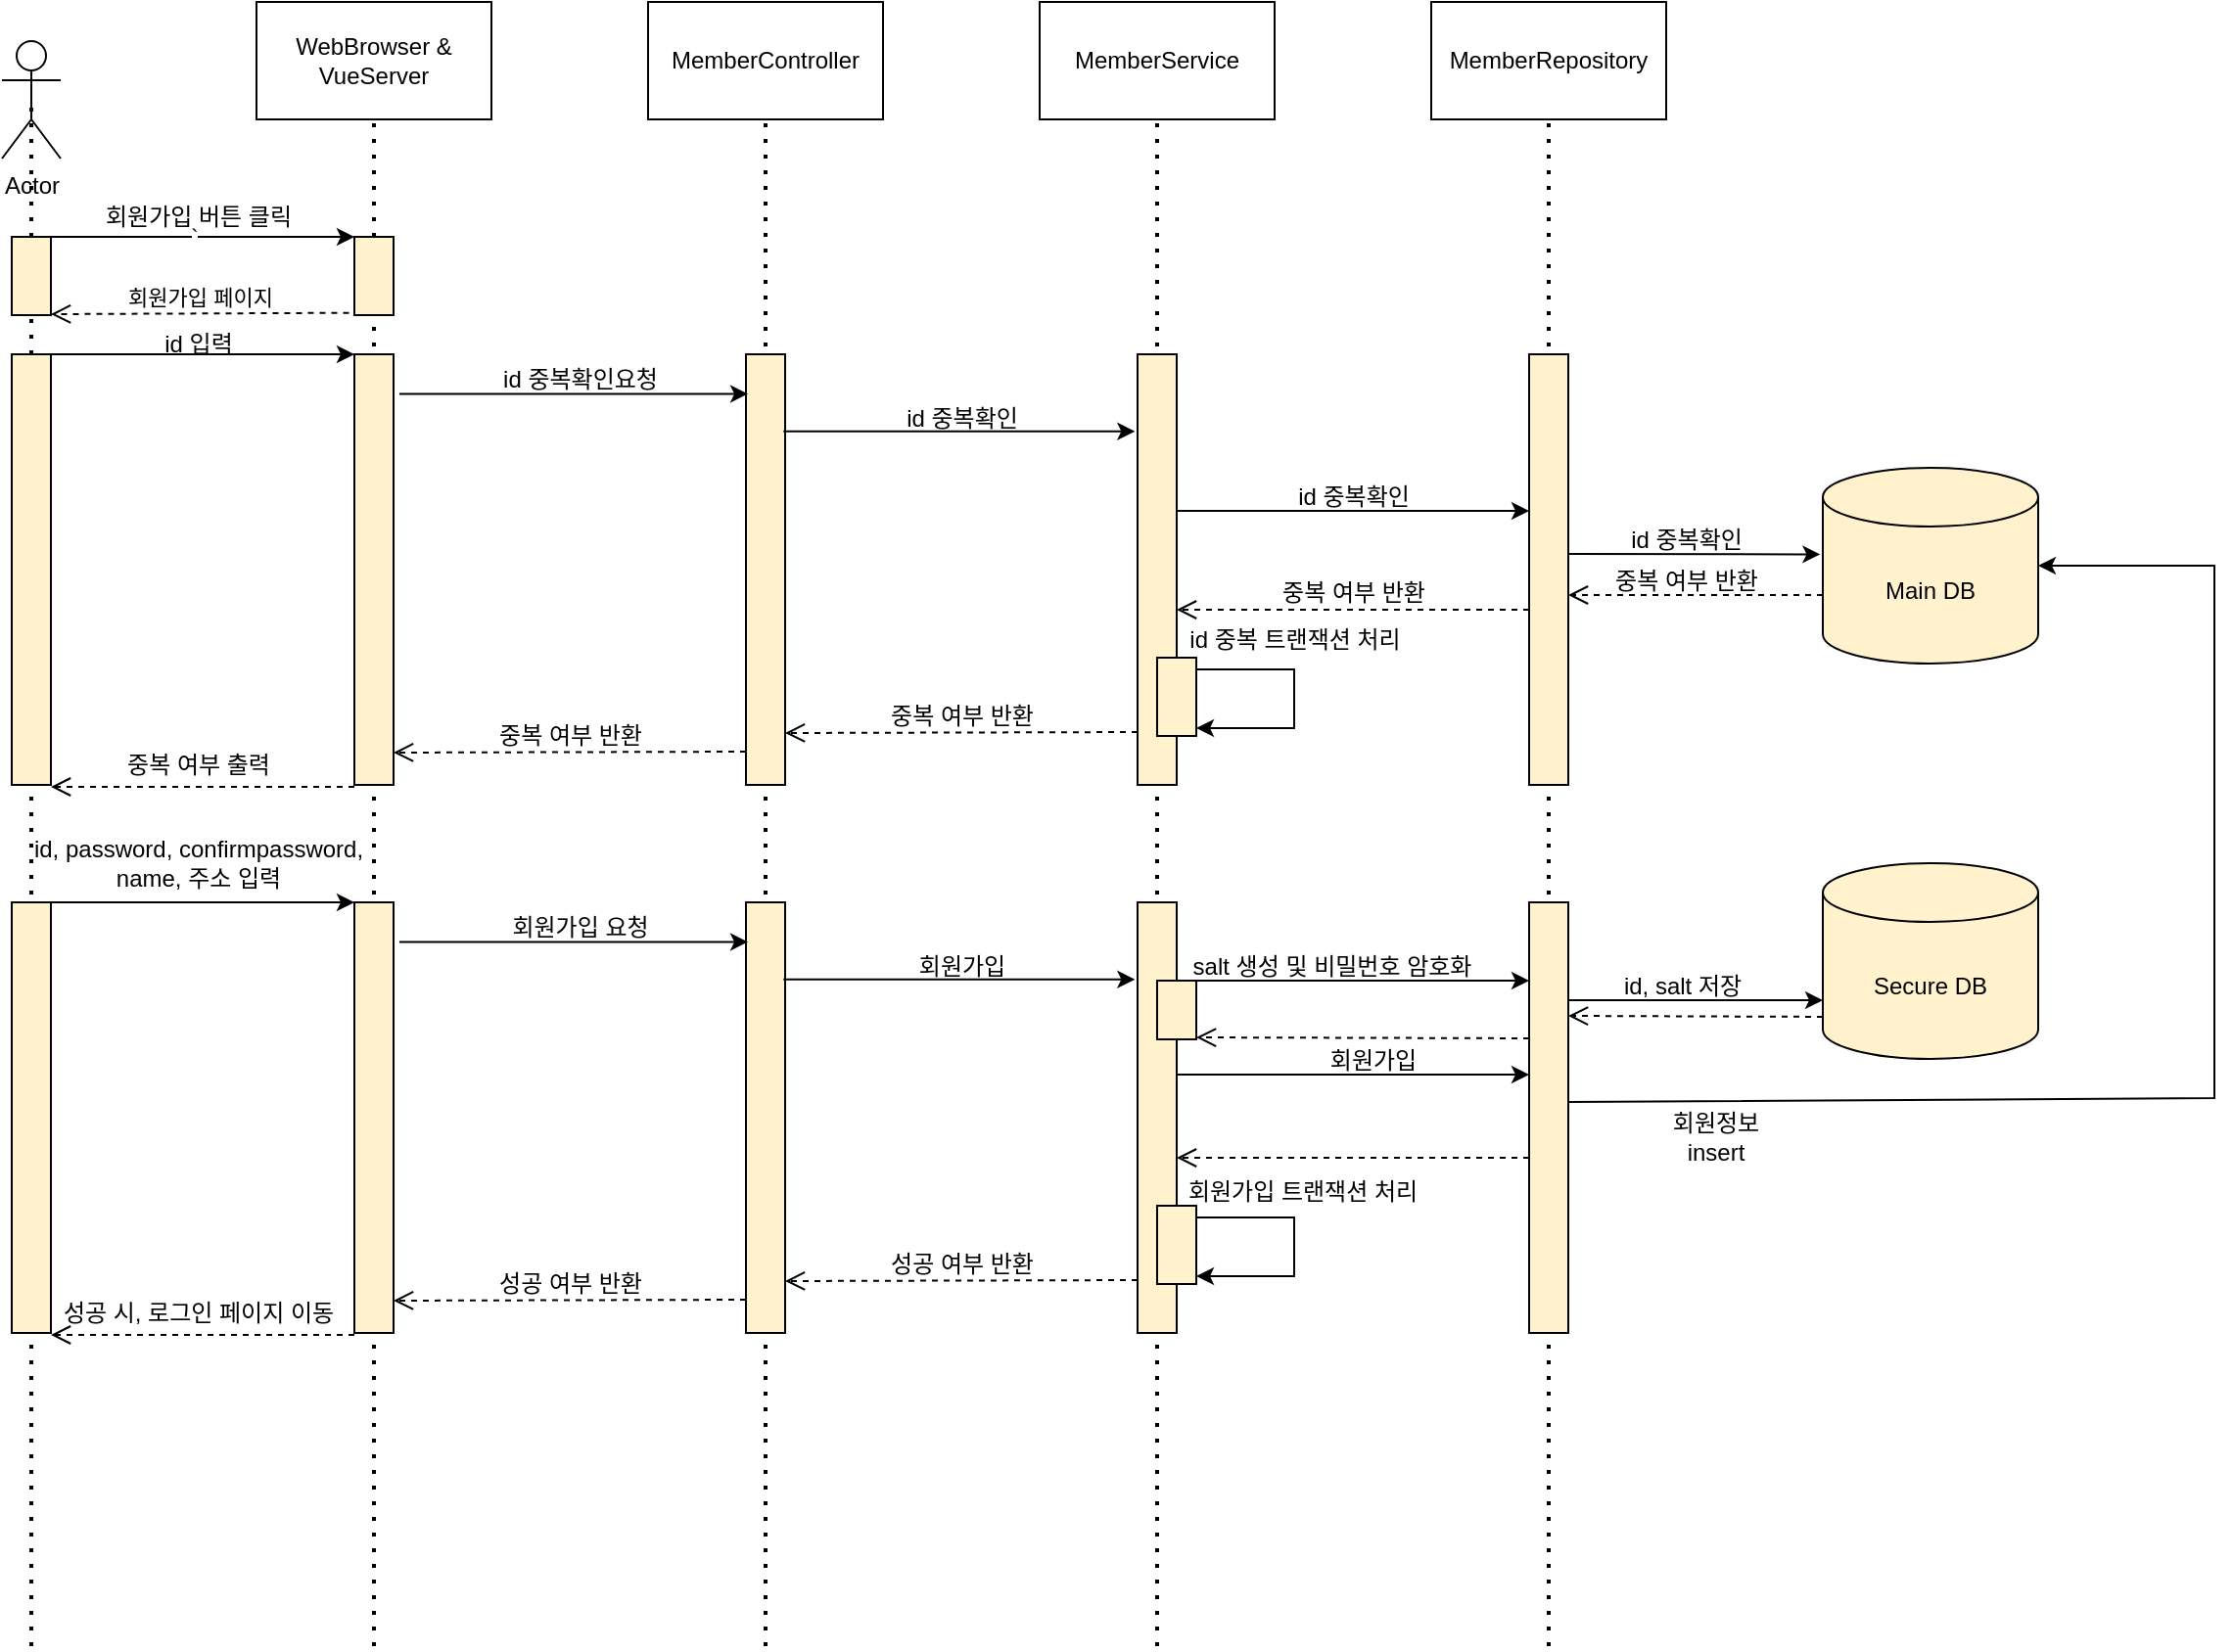 <mxfile version="21.3.2" type="device">
  <diagram name="Page-1" id="2YBvvXClWsGukQMizWep">
    <mxGraphModel dx="1371" dy="1209" grid="1" gridSize="10" guides="1" tooltips="1" connect="1" arrows="1" fold="1" page="1" pageScale="1" pageWidth="850" pageHeight="1100" math="0" shadow="0">
      <root>
        <mxCell id="0" />
        <mxCell id="1" parent="0" />
        <mxCell id="L52m96enX81RPmkyRl3H-1" value="Actor" style="shape=umlActor;verticalLabelPosition=bottom;verticalAlign=top;html=1;outlineConnect=0;" parent="1" vertex="1">
          <mxGeometry x="30" y="60" width="30" height="60" as="geometry" />
        </mxCell>
        <mxCell id="4HUcwExj78zZGMUGEO0a-5" value="" style="endArrow=none;dashed=1;html=1;dashPattern=1 3;strokeWidth=2;rounded=0;entryX=0.5;entryY=0.5;entryDx=0;entryDy=0;entryPerimeter=0;" edge="1" parent="1" source="4HUcwExj78zZGMUGEO0a-9" target="L52m96enX81RPmkyRl3H-1">
          <mxGeometry width="50" height="50" relative="1" as="geometry">
            <mxPoint x="45" y="720" as="sourcePoint" />
            <mxPoint x="480" y="380" as="targetPoint" />
          </mxGeometry>
        </mxCell>
        <mxCell id="4HUcwExj78zZGMUGEO0a-6" value="WebBrowser &amp;amp;&lt;br&gt;VueServer" style="rounded=0;whiteSpace=wrap;html=1;" vertex="1" parent="1">
          <mxGeometry x="160" y="40" width="120" height="60" as="geometry" />
        </mxCell>
        <mxCell id="4HUcwExj78zZGMUGEO0a-7" value="" style="endArrow=none;dashed=1;html=1;dashPattern=1 3;strokeWidth=2;rounded=0;entryX=0.5;entryY=1;entryDx=0;entryDy=0;" edge="1" parent="1" target="4HUcwExj78zZGMUGEO0a-6">
          <mxGeometry width="50" height="50" relative="1" as="geometry">
            <mxPoint x="220" y="880" as="sourcePoint" />
            <mxPoint x="55" y="100" as="targetPoint" />
          </mxGeometry>
        </mxCell>
        <mxCell id="4HUcwExj78zZGMUGEO0a-8" value="" style="rounded=0;whiteSpace=wrap;html=1;fillColor=#FFF2CC;" vertex="1" parent="1">
          <mxGeometry x="210" y="160" width="20" height="40" as="geometry" />
        </mxCell>
        <mxCell id="4HUcwExj78zZGMUGEO0a-10" value="" style="endArrow=none;dashed=1;html=1;dashPattern=1 3;strokeWidth=2;rounded=0;entryX=0.5;entryY=0.5;entryDx=0;entryDy=0;entryPerimeter=0;" edge="1" parent="1" source="4HUcwExj78zZGMUGEO0a-32" target="4HUcwExj78zZGMUGEO0a-9">
          <mxGeometry width="50" height="50" relative="1" as="geometry">
            <mxPoint x="45" y="720" as="sourcePoint" />
            <mxPoint x="45" y="90" as="targetPoint" />
          </mxGeometry>
        </mxCell>
        <mxCell id="4HUcwExj78zZGMUGEO0a-9" value="" style="rounded=0;whiteSpace=wrap;html=1;fillColor=#FFF2CC;" vertex="1" parent="1">
          <mxGeometry x="35" y="160" width="20" height="40" as="geometry" />
        </mxCell>
        <mxCell id="4HUcwExj78zZGMUGEO0a-11" value="MemberController" style="rounded=0;whiteSpace=wrap;html=1;" vertex="1" parent="1">
          <mxGeometry x="360" y="40" width="120" height="60" as="geometry" />
        </mxCell>
        <mxCell id="4HUcwExj78zZGMUGEO0a-12" value="" style="endArrow=none;dashed=1;html=1;dashPattern=1 3;strokeWidth=2;rounded=0;entryX=0.5;entryY=1;entryDx=0;entryDy=0;" edge="1" parent="1" target="4HUcwExj78zZGMUGEO0a-11">
          <mxGeometry width="50" height="50" relative="1" as="geometry">
            <mxPoint x="420" y="880" as="sourcePoint" />
            <mxPoint x="255" y="100" as="targetPoint" />
          </mxGeometry>
        </mxCell>
        <mxCell id="4HUcwExj78zZGMUGEO0a-13" value="" style="rounded=0;whiteSpace=wrap;html=1;fillColor=#FFF2CC;" vertex="1" parent="1">
          <mxGeometry x="410" y="220" width="20" height="220" as="geometry" />
        </mxCell>
        <mxCell id="4HUcwExj78zZGMUGEO0a-14" value="MemberService" style="rounded=0;whiteSpace=wrap;html=1;" vertex="1" parent="1">
          <mxGeometry x="560" y="40" width="120" height="60" as="geometry" />
        </mxCell>
        <mxCell id="4HUcwExj78zZGMUGEO0a-15" value="" style="endArrow=none;dashed=1;html=1;dashPattern=1 3;strokeWidth=2;rounded=0;entryX=0.5;entryY=1;entryDx=0;entryDy=0;" edge="1" parent="1" target="4HUcwExj78zZGMUGEO0a-14">
          <mxGeometry width="50" height="50" relative="1" as="geometry">
            <mxPoint x="620" y="880" as="sourcePoint" />
            <mxPoint x="455" y="100" as="targetPoint" />
          </mxGeometry>
        </mxCell>
        <mxCell id="4HUcwExj78zZGMUGEO0a-16" value="" style="rounded=0;whiteSpace=wrap;html=1;fillColor=#FFF2CC;" vertex="1" parent="1">
          <mxGeometry x="610" y="220" width="20" height="220" as="geometry" />
        </mxCell>
        <mxCell id="4HUcwExj78zZGMUGEO0a-17" value="MemberRepository" style="rounded=0;whiteSpace=wrap;html=1;" vertex="1" parent="1">
          <mxGeometry x="760" y="40" width="120" height="60" as="geometry" />
        </mxCell>
        <mxCell id="4HUcwExj78zZGMUGEO0a-18" value="" style="endArrow=none;dashed=1;html=1;dashPattern=1 3;strokeWidth=2;rounded=0;entryX=0.5;entryY=1;entryDx=0;entryDy=0;" edge="1" parent="1" target="4HUcwExj78zZGMUGEO0a-17">
          <mxGeometry width="50" height="50" relative="1" as="geometry">
            <mxPoint x="820" y="880" as="sourcePoint" />
            <mxPoint x="655" y="100" as="targetPoint" />
          </mxGeometry>
        </mxCell>
        <mxCell id="4HUcwExj78zZGMUGEO0a-19" value="" style="rounded=0;whiteSpace=wrap;html=1;fillColor=#FFF2CC;" vertex="1" parent="1">
          <mxGeometry x="810" y="220" width="20" height="220" as="geometry" />
        </mxCell>
        <mxCell id="4HUcwExj78zZGMUGEO0a-20" value="Main DB" style="shape=cylinder3;whiteSpace=wrap;html=1;boundedLbl=1;backgroundOutline=1;size=15;fillColor=#FFF2CC;" vertex="1" parent="1">
          <mxGeometry x="960" y="278" width="110" height="100" as="geometry" />
        </mxCell>
        <mxCell id="4HUcwExj78zZGMUGEO0a-22" value="`" style="edgeStyle=none;orthogonalLoop=1;jettySize=auto;html=1;rounded=0;entryX=0;entryY=0;entryDx=0;entryDy=0;exitX=0.5;exitY=0;exitDx=0;exitDy=0;" edge="1" parent="1" source="4HUcwExj78zZGMUGEO0a-9" target="4HUcwExj78zZGMUGEO0a-8">
          <mxGeometry width="100" relative="1" as="geometry">
            <mxPoint x="30" y="180" as="sourcePoint" />
            <mxPoint x="130" y="180" as="targetPoint" />
            <Array as="points" />
          </mxGeometry>
        </mxCell>
        <mxCell id="4HUcwExj78zZGMUGEO0a-23" value="회원가입 버튼 클릭" style="text;html=1;align=center;verticalAlign=middle;resizable=0;points=[];autosize=1;strokeColor=none;fillColor=none;" vertex="1" parent="1">
          <mxGeometry x="65" y="135" width="130" height="30" as="geometry" />
        </mxCell>
        <mxCell id="4HUcwExj78zZGMUGEO0a-24" value="회원가입 페이지" style="html=1;verticalAlign=bottom;endArrow=open;dashed=1;endSize=8;edgeStyle=elbowEdgeStyle;elbow=vertical;curved=0;rounded=0;exitX=-0.138;exitY=0.971;exitDx=0;exitDy=0;exitPerimeter=0;entryX=1;entryY=1;entryDx=0;entryDy=0;" edge="1" parent="1" source="4HUcwExj78zZGMUGEO0a-8" target="4HUcwExj78zZGMUGEO0a-9">
          <mxGeometry relative="1" as="geometry">
            <mxPoint x="340" y="310" as="sourcePoint" />
            <mxPoint x="54" y="190" as="targetPoint" />
          </mxGeometry>
        </mxCell>
        <mxCell id="4HUcwExj78zZGMUGEO0a-25" value="" style="endArrow=classic;html=1;rounded=0;exitX=1;exitY=0;exitDx=0;exitDy=0;entryX=0;entryY=0;entryDx=0;entryDy=0;" edge="1" parent="1" source="4HUcwExj78zZGMUGEO0a-32" target="4HUcwExj78zZGMUGEO0a-34">
          <mxGeometry width="50" height="50" relative="1" as="geometry">
            <mxPoint x="210" y="280" as="sourcePoint" />
            <mxPoint x="207" y="240" as="targetPoint" />
          </mxGeometry>
        </mxCell>
        <mxCell id="4HUcwExj78zZGMUGEO0a-26" value="id 입력" style="text;html=1;align=center;verticalAlign=middle;resizable=0;points=[];autosize=1;strokeColor=none;fillColor=none;" vertex="1" parent="1">
          <mxGeometry x="100" y="200" width="60" height="30" as="geometry" />
        </mxCell>
        <mxCell id="4HUcwExj78zZGMUGEO0a-27" value="" style="endArrow=classic;html=1;rounded=0;entryX=0.052;entryY=0.092;entryDx=0;entryDy=0;entryPerimeter=0;exitX=1.148;exitY=0.092;exitDx=0;exitDy=0;exitPerimeter=0;" edge="1" parent="1" source="4HUcwExj78zZGMUGEO0a-34" target="4HUcwExj78zZGMUGEO0a-13">
          <mxGeometry width="50" height="50" relative="1" as="geometry">
            <mxPoint x="230" y="255" as="sourcePoint" />
            <mxPoint x="410" y="246" as="targetPoint" />
          </mxGeometry>
        </mxCell>
        <mxCell id="4HUcwExj78zZGMUGEO0a-28" value="id 중복확인요청" style="text;html=1;align=center;verticalAlign=middle;resizable=0;points=[];autosize=1;strokeColor=none;fillColor=none;" vertex="1" parent="1">
          <mxGeometry x="270" y="218" width="110" height="30" as="geometry" />
        </mxCell>
        <mxCell id="4HUcwExj78zZGMUGEO0a-29" value="" style="endArrow=classic;html=1;rounded=0;exitX=0.957;exitY=0.179;exitDx=0;exitDy=0;exitPerimeter=0;entryX=-0.067;entryY=0.179;entryDx=0;entryDy=0;entryPerimeter=0;" edge="1" parent="1" source="4HUcwExj78zZGMUGEO0a-13" target="4HUcwExj78zZGMUGEO0a-16">
          <mxGeometry width="50" height="50" relative="1" as="geometry">
            <mxPoint x="240" y="265" as="sourcePoint" />
            <mxPoint x="610" y="274" as="targetPoint" />
          </mxGeometry>
        </mxCell>
        <mxCell id="4HUcwExj78zZGMUGEO0a-30" value="id 중복확인" style="text;html=1;align=center;verticalAlign=middle;resizable=0;points=[];autosize=1;strokeColor=none;fillColor=none;" vertex="1" parent="1">
          <mxGeometry x="480" y="238" width="80" height="30" as="geometry" />
        </mxCell>
        <mxCell id="4HUcwExj78zZGMUGEO0a-33" value="" style="endArrow=none;dashed=1;html=1;dashPattern=1 3;strokeWidth=2;rounded=0;entryX=0.5;entryY=0.5;entryDx=0;entryDy=0;entryPerimeter=0;" edge="1" parent="1" target="4HUcwExj78zZGMUGEO0a-32">
          <mxGeometry width="50" height="50" relative="1" as="geometry">
            <mxPoint x="45" y="880" as="sourcePoint" />
            <mxPoint x="45" y="180" as="targetPoint" />
          </mxGeometry>
        </mxCell>
        <mxCell id="4HUcwExj78zZGMUGEO0a-32" value="" style="rounded=0;whiteSpace=wrap;html=1;fillColor=#FFF2CC;" vertex="1" parent="1">
          <mxGeometry x="35" y="220" width="20" height="220" as="geometry" />
        </mxCell>
        <mxCell id="4HUcwExj78zZGMUGEO0a-34" value="" style="rounded=0;whiteSpace=wrap;html=1;fillColor=#FFF2CC;" vertex="1" parent="1">
          <mxGeometry x="210" y="220" width="20" height="220" as="geometry" />
        </mxCell>
        <mxCell id="4HUcwExj78zZGMUGEO0a-36" value="" style="endArrow=classic;html=1;rounded=0;" edge="1" parent="1">
          <mxGeometry width="50" height="50" relative="1" as="geometry">
            <mxPoint x="640" y="381" as="sourcePoint" />
            <mxPoint x="640" y="411" as="targetPoint" />
            <Array as="points">
              <mxPoint x="690" y="381" />
              <mxPoint x="690" y="411" />
            </Array>
          </mxGeometry>
        </mxCell>
        <mxCell id="4HUcwExj78zZGMUGEO0a-37" value="id 중복 트랜잭션 처리" style="text;html=1;align=center;verticalAlign=middle;resizable=0;points=[];autosize=1;strokeColor=none;fillColor=none;" vertex="1" parent="1">
          <mxGeometry x="620" y="351" width="140" height="30" as="geometry" />
        </mxCell>
        <mxCell id="4HUcwExj78zZGMUGEO0a-39" value="" style="endArrow=classic;html=1;rounded=0;exitX=0.957;exitY=0.179;exitDx=0;exitDy=0;exitPerimeter=0;entryX=-0.067;entryY=0.179;entryDx=0;entryDy=0;entryPerimeter=0;" edge="1" parent="1">
          <mxGeometry width="50" height="50" relative="1" as="geometry">
            <mxPoint x="630" y="300" as="sourcePoint" />
            <mxPoint x="810" y="300" as="targetPoint" />
          </mxGeometry>
        </mxCell>
        <mxCell id="4HUcwExj78zZGMUGEO0a-41" value="id 중복확인" style="text;html=1;align=center;verticalAlign=middle;resizable=0;points=[];autosize=1;strokeColor=none;fillColor=none;" vertex="1" parent="1">
          <mxGeometry x="680" y="278" width="80" height="30" as="geometry" />
        </mxCell>
        <mxCell id="4HUcwExj78zZGMUGEO0a-42" value="" style="endArrow=classic;html=1;rounded=0;exitX=0.957;exitY=0.179;exitDx=0;exitDy=0;exitPerimeter=0;entryX=-0.012;entryY=0.442;entryDx=0;entryDy=0;entryPerimeter=0;" edge="1" parent="1" target="4HUcwExj78zZGMUGEO0a-20">
          <mxGeometry width="50" height="50" relative="1" as="geometry">
            <mxPoint x="830" y="322" as="sourcePoint" />
            <mxPoint x="1010" y="322" as="targetPoint" />
          </mxGeometry>
        </mxCell>
        <mxCell id="4HUcwExj78zZGMUGEO0a-43" value="id 중복확인" style="text;html=1;align=center;verticalAlign=middle;resizable=0;points=[];autosize=1;strokeColor=none;fillColor=none;" vertex="1" parent="1">
          <mxGeometry x="850" y="300" width="80" height="30" as="geometry" />
        </mxCell>
        <mxCell id="4HUcwExj78zZGMUGEO0a-44" value="" style="html=1;verticalAlign=bottom;endArrow=open;dashed=1;endSize=8;edgeStyle=elbowEdgeStyle;elbow=vertical;curved=0;rounded=0;entryX=1;entryY=1;entryDx=0;entryDy=0;" edge="1" parent="1">
          <mxGeometry relative="1" as="geometry">
            <mxPoint x="960" y="343" as="sourcePoint" />
            <mxPoint x="830" y="343" as="targetPoint" />
          </mxGeometry>
        </mxCell>
        <mxCell id="4HUcwExj78zZGMUGEO0a-45" value="중복 여부 반환" style="text;html=1;align=center;verticalAlign=middle;resizable=0;points=[];autosize=1;strokeColor=none;fillColor=none;" vertex="1" parent="1">
          <mxGeometry x="840" y="321" width="100" height="30" as="geometry" />
        </mxCell>
        <mxCell id="4HUcwExj78zZGMUGEO0a-47" value="" style="html=1;verticalAlign=bottom;endArrow=open;dashed=1;endSize=8;edgeStyle=elbowEdgeStyle;elbow=vertical;curved=0;rounded=0;entryX=1;entryY=1;entryDx=0;entryDy=0;" edge="1" parent="1" source="4HUcwExj78zZGMUGEO0a-19">
          <mxGeometry relative="1" as="geometry">
            <mxPoint x="760" y="350.52" as="sourcePoint" />
            <mxPoint x="630" y="350.52" as="targetPoint" />
          </mxGeometry>
        </mxCell>
        <mxCell id="4HUcwExj78zZGMUGEO0a-48" value="중복 여부 반환" style="text;html=1;align=center;verticalAlign=middle;resizable=0;points=[];autosize=1;strokeColor=none;fillColor=none;" vertex="1" parent="1">
          <mxGeometry x="670" y="327" width="100" height="30" as="geometry" />
        </mxCell>
        <mxCell id="4HUcwExj78zZGMUGEO0a-49" value="" style="html=1;verticalAlign=bottom;endArrow=open;dashed=1;endSize=8;edgeStyle=elbowEdgeStyle;elbow=vertical;curved=0;rounded=0;entryX=1;entryY=1;entryDx=0;entryDy=0;" edge="1" parent="1">
          <mxGeometry relative="1" as="geometry">
            <mxPoint x="610" y="413" as="sourcePoint" />
            <mxPoint x="430" y="413.52" as="targetPoint" />
          </mxGeometry>
        </mxCell>
        <mxCell id="4HUcwExj78zZGMUGEO0a-50" value="중복 여부 반환" style="text;html=1;align=center;verticalAlign=middle;resizable=0;points=[];autosize=1;strokeColor=none;fillColor=none;" vertex="1" parent="1">
          <mxGeometry x="470" y="390" width="100" height="30" as="geometry" />
        </mxCell>
        <mxCell id="4HUcwExj78zZGMUGEO0a-51" value="" style="html=1;verticalAlign=bottom;endArrow=open;dashed=1;endSize=8;edgeStyle=elbowEdgeStyle;elbow=vertical;curved=0;rounded=0;entryX=1;entryY=1;entryDx=0;entryDy=0;" edge="1" parent="1">
          <mxGeometry relative="1" as="geometry">
            <mxPoint x="410" y="423" as="sourcePoint" />
            <mxPoint x="230" y="423.52" as="targetPoint" />
          </mxGeometry>
        </mxCell>
        <mxCell id="4HUcwExj78zZGMUGEO0a-52" value="중복 여부 반환" style="text;html=1;align=center;verticalAlign=middle;resizable=0;points=[];autosize=1;strokeColor=none;fillColor=none;" vertex="1" parent="1">
          <mxGeometry x="270" y="400" width="100" height="30" as="geometry" />
        </mxCell>
        <mxCell id="4HUcwExj78zZGMUGEO0a-53" value="" style="html=1;verticalAlign=bottom;endArrow=open;dashed=1;endSize=8;edgeStyle=elbowEdgeStyle;elbow=vertical;curved=0;rounded=0;entryX=1;entryY=1;entryDx=0;entryDy=0;" edge="1" parent="1">
          <mxGeometry relative="1" as="geometry">
            <mxPoint x="210" y="441" as="sourcePoint" />
            <mxPoint x="55" y="440.52" as="targetPoint" />
          </mxGeometry>
        </mxCell>
        <mxCell id="4HUcwExj78zZGMUGEO0a-54" value="중복 여부 출력" style="text;html=1;align=center;verticalAlign=middle;resizable=0;points=[];autosize=1;strokeColor=none;fillColor=none;" vertex="1" parent="1">
          <mxGeometry x="80" y="415" width="100" height="30" as="geometry" />
        </mxCell>
        <mxCell id="4HUcwExj78zZGMUGEO0a-55" value="" style="rounded=0;whiteSpace=wrap;html=1;fillColor=#FFF2CC;" vertex="1" parent="1">
          <mxGeometry x="620" y="375" width="20" height="40" as="geometry" />
        </mxCell>
        <mxCell id="4HUcwExj78zZGMUGEO0a-57" value="" style="rounded=0;whiteSpace=wrap;html=1;fillColor=#FFF2CC;" vertex="1" parent="1">
          <mxGeometry x="410" y="500" width="20" height="220" as="geometry" />
        </mxCell>
        <mxCell id="4HUcwExj78zZGMUGEO0a-58" value="" style="rounded=0;whiteSpace=wrap;html=1;fillColor=#FFF2CC;" vertex="1" parent="1">
          <mxGeometry x="610" y="500" width="20" height="220" as="geometry" />
        </mxCell>
        <mxCell id="4HUcwExj78zZGMUGEO0a-59" value="" style="rounded=0;whiteSpace=wrap;html=1;fillColor=#FFF2CC;" vertex="1" parent="1">
          <mxGeometry x="810" y="500" width="20" height="220" as="geometry" />
        </mxCell>
        <mxCell id="4HUcwExj78zZGMUGEO0a-60" value="" style="endArrow=classic;html=1;rounded=0;exitX=1;exitY=0;exitDx=0;exitDy=0;entryX=0;entryY=0;entryDx=0;entryDy=0;" edge="1" parent="1" source="4HUcwExj78zZGMUGEO0a-66" target="4HUcwExj78zZGMUGEO0a-67">
          <mxGeometry width="50" height="50" relative="1" as="geometry">
            <mxPoint x="210" y="560" as="sourcePoint" />
            <mxPoint x="207" y="520" as="targetPoint" />
          </mxGeometry>
        </mxCell>
        <mxCell id="4HUcwExj78zZGMUGEO0a-61" value="id, password, confirmpassword,&lt;br&gt;name, 주소 입력" style="text;html=1;align=center;verticalAlign=middle;resizable=0;points=[];autosize=1;strokeColor=none;fillColor=none;" vertex="1" parent="1">
          <mxGeometry x="35" y="460" width="190" height="40" as="geometry" />
        </mxCell>
        <mxCell id="4HUcwExj78zZGMUGEO0a-62" value="" style="endArrow=classic;html=1;rounded=0;entryX=0.052;entryY=0.092;entryDx=0;entryDy=0;entryPerimeter=0;exitX=1.148;exitY=0.092;exitDx=0;exitDy=0;exitPerimeter=0;" edge="1" parent="1" source="4HUcwExj78zZGMUGEO0a-67" target="4HUcwExj78zZGMUGEO0a-57">
          <mxGeometry width="50" height="50" relative="1" as="geometry">
            <mxPoint x="230" y="535" as="sourcePoint" />
            <mxPoint x="410" y="526" as="targetPoint" />
          </mxGeometry>
        </mxCell>
        <mxCell id="4HUcwExj78zZGMUGEO0a-63" value="회원가입 요청" style="text;html=1;align=center;verticalAlign=middle;resizable=0;points=[];autosize=1;strokeColor=none;fillColor=none;" vertex="1" parent="1">
          <mxGeometry x="275" y="498" width="100" height="30" as="geometry" />
        </mxCell>
        <mxCell id="4HUcwExj78zZGMUGEO0a-64" value="" style="endArrow=classic;html=1;rounded=0;exitX=0.957;exitY=0.179;exitDx=0;exitDy=0;exitPerimeter=0;entryX=-0.067;entryY=0.179;entryDx=0;entryDy=0;entryPerimeter=0;" edge="1" parent="1" source="4HUcwExj78zZGMUGEO0a-57" target="4HUcwExj78zZGMUGEO0a-58">
          <mxGeometry width="50" height="50" relative="1" as="geometry">
            <mxPoint x="240" y="545" as="sourcePoint" />
            <mxPoint x="610" y="554" as="targetPoint" />
          </mxGeometry>
        </mxCell>
        <mxCell id="4HUcwExj78zZGMUGEO0a-65" value="회원가입" style="text;html=1;align=center;verticalAlign=middle;resizable=0;points=[];autosize=1;strokeColor=none;fillColor=none;" vertex="1" parent="1">
          <mxGeometry x="485" y="518" width="70" height="30" as="geometry" />
        </mxCell>
        <mxCell id="4HUcwExj78zZGMUGEO0a-66" value="" style="rounded=0;whiteSpace=wrap;html=1;fillColor=#FFF2CC;" vertex="1" parent="1">
          <mxGeometry x="35" y="500" width="20" height="220" as="geometry" />
        </mxCell>
        <mxCell id="4HUcwExj78zZGMUGEO0a-67" value="" style="rounded=0;whiteSpace=wrap;html=1;fillColor=#FFF2CC;" vertex="1" parent="1">
          <mxGeometry x="210" y="500" width="20" height="220" as="geometry" />
        </mxCell>
        <mxCell id="4HUcwExj78zZGMUGEO0a-68" value="" style="endArrow=classic;html=1;rounded=0;" edge="1" parent="1">
          <mxGeometry width="50" height="50" relative="1" as="geometry">
            <mxPoint x="640" y="661" as="sourcePoint" />
            <mxPoint x="640" y="691" as="targetPoint" />
            <Array as="points">
              <mxPoint x="690" y="661" />
              <mxPoint x="690" y="691" />
            </Array>
          </mxGeometry>
        </mxCell>
        <mxCell id="4HUcwExj78zZGMUGEO0a-69" value="회원가입 트랜잭션 처리" style="text;html=1;align=center;verticalAlign=middle;resizable=0;points=[];autosize=1;strokeColor=none;fillColor=none;" vertex="1" parent="1">
          <mxGeometry x="619" y="633" width="150" height="30" as="geometry" />
        </mxCell>
        <mxCell id="4HUcwExj78zZGMUGEO0a-70" value="" style="endArrow=classic;html=1;rounded=0;exitX=0.957;exitY=0.179;exitDx=0;exitDy=0;exitPerimeter=0;entryX=-0.067;entryY=0.179;entryDx=0;entryDy=0;entryPerimeter=0;" edge="1" parent="1">
          <mxGeometry width="50" height="50" relative="1" as="geometry">
            <mxPoint x="630" y="588" as="sourcePoint" />
            <mxPoint x="810" y="588" as="targetPoint" />
          </mxGeometry>
        </mxCell>
        <mxCell id="4HUcwExj78zZGMUGEO0a-71" value="회원가입" style="text;html=1;align=center;verticalAlign=middle;resizable=0;points=[];autosize=1;strokeColor=none;fillColor=none;" vertex="1" parent="1">
          <mxGeometry x="695" y="566" width="70" height="30" as="geometry" />
        </mxCell>
        <mxCell id="4HUcwExj78zZGMUGEO0a-72" value="" style="endArrow=classic;html=1;rounded=0;exitX=0.957;exitY=0.179;exitDx=0;exitDy=0;exitPerimeter=0;entryX=1;entryY=0.5;entryDx=0;entryDy=0;entryPerimeter=0;" edge="1" parent="1" target="4HUcwExj78zZGMUGEO0a-20">
          <mxGeometry width="50" height="50" relative="1" as="geometry">
            <mxPoint x="830" y="602" as="sourcePoint" />
            <mxPoint x="1180" y="600" as="targetPoint" />
            <Array as="points">
              <mxPoint x="1160" y="600" />
              <mxPoint x="1160" y="328" />
            </Array>
          </mxGeometry>
        </mxCell>
        <mxCell id="4HUcwExj78zZGMUGEO0a-73" value="회원정보&lt;br&gt;insert" style="text;html=1;align=center;verticalAlign=middle;resizable=0;points=[];autosize=1;strokeColor=none;fillColor=none;" vertex="1" parent="1">
          <mxGeometry x="870" y="600" width="70" height="40" as="geometry" />
        </mxCell>
        <mxCell id="4HUcwExj78zZGMUGEO0a-76" value="" style="html=1;verticalAlign=bottom;endArrow=open;dashed=1;endSize=8;edgeStyle=elbowEdgeStyle;elbow=vertical;curved=0;rounded=0;entryX=1;entryY=1;entryDx=0;entryDy=0;" edge="1" parent="1" source="4HUcwExj78zZGMUGEO0a-59">
          <mxGeometry relative="1" as="geometry">
            <mxPoint x="760" y="630.52" as="sourcePoint" />
            <mxPoint x="630" y="630.52" as="targetPoint" />
          </mxGeometry>
        </mxCell>
        <mxCell id="4HUcwExj78zZGMUGEO0a-78" value="" style="html=1;verticalAlign=bottom;endArrow=open;dashed=1;endSize=8;edgeStyle=elbowEdgeStyle;elbow=vertical;curved=0;rounded=0;entryX=1;entryY=1;entryDx=0;entryDy=0;" edge="1" parent="1">
          <mxGeometry relative="1" as="geometry">
            <mxPoint x="610" y="693" as="sourcePoint" />
            <mxPoint x="430" y="693.52" as="targetPoint" />
          </mxGeometry>
        </mxCell>
        <mxCell id="4HUcwExj78zZGMUGEO0a-79" value="성공 여부 반환" style="text;html=1;align=center;verticalAlign=middle;resizable=0;points=[];autosize=1;strokeColor=none;fillColor=none;" vertex="1" parent="1">
          <mxGeometry x="470" y="670" width="100" height="30" as="geometry" />
        </mxCell>
        <mxCell id="4HUcwExj78zZGMUGEO0a-80" value="" style="html=1;verticalAlign=bottom;endArrow=open;dashed=1;endSize=8;edgeStyle=elbowEdgeStyle;elbow=vertical;curved=0;rounded=0;entryX=1;entryY=1;entryDx=0;entryDy=0;" edge="1" parent="1">
          <mxGeometry relative="1" as="geometry">
            <mxPoint x="410" y="703" as="sourcePoint" />
            <mxPoint x="230" y="703.52" as="targetPoint" />
          </mxGeometry>
        </mxCell>
        <mxCell id="4HUcwExj78zZGMUGEO0a-81" value="성공 여부 반환" style="text;html=1;align=center;verticalAlign=middle;resizable=0;points=[];autosize=1;strokeColor=none;fillColor=none;" vertex="1" parent="1">
          <mxGeometry x="270" y="680" width="100" height="30" as="geometry" />
        </mxCell>
        <mxCell id="4HUcwExj78zZGMUGEO0a-82" value="" style="html=1;verticalAlign=bottom;endArrow=open;dashed=1;endSize=8;edgeStyle=elbowEdgeStyle;elbow=vertical;curved=0;rounded=0;entryX=1;entryY=1;entryDx=0;entryDy=0;" edge="1" parent="1">
          <mxGeometry relative="1" as="geometry">
            <mxPoint x="210" y="721" as="sourcePoint" />
            <mxPoint x="55" y="720.52" as="targetPoint" />
          </mxGeometry>
        </mxCell>
        <mxCell id="4HUcwExj78zZGMUGEO0a-83" value="성공 시, 로그인 페이지 이동" style="text;html=1;align=center;verticalAlign=middle;resizable=0;points=[];autosize=1;strokeColor=none;fillColor=none;" vertex="1" parent="1">
          <mxGeometry x="45" y="695" width="170" height="30" as="geometry" />
        </mxCell>
        <mxCell id="4HUcwExj78zZGMUGEO0a-84" value="" style="rounded=0;whiteSpace=wrap;html=1;fillColor=#FFF2CC;" vertex="1" parent="1">
          <mxGeometry x="620" y="655" width="20" height="40" as="geometry" />
        </mxCell>
        <mxCell id="4HUcwExj78zZGMUGEO0a-86" value="salt 생성 및 비밀번호 암호화" style="text;html=1;align=center;verticalAlign=middle;resizable=0;points=[];autosize=1;strokeColor=none;fillColor=none;" vertex="1" parent="1">
          <mxGeometry x="619" y="518" width="180" height="30" as="geometry" />
        </mxCell>
        <mxCell id="4HUcwExj78zZGMUGEO0a-87" value="" style="rounded=0;whiteSpace=wrap;html=1;fillColor=#FFF2CC;" vertex="1" parent="1">
          <mxGeometry x="620" y="540" width="20" height="30" as="geometry" />
        </mxCell>
        <mxCell id="4HUcwExj78zZGMUGEO0a-88" value="Secure DB" style="shape=cylinder3;whiteSpace=wrap;html=1;boundedLbl=1;backgroundOutline=1;size=15;fillColor=#FFF2CC;" vertex="1" parent="1">
          <mxGeometry x="960" y="480" width="110" height="100" as="geometry" />
        </mxCell>
        <mxCell id="4HUcwExj78zZGMUGEO0a-90" value="" style="endArrow=classic;html=1;rounded=0;exitX=0.75;exitY=0;exitDx=0;exitDy=0;" edge="1" parent="1" source="4HUcwExj78zZGMUGEO0a-87">
          <mxGeometry width="50" height="50" relative="1" as="geometry">
            <mxPoint x="660" y="540" as="sourcePoint" />
            <mxPoint x="810" y="540" as="targetPoint" />
          </mxGeometry>
        </mxCell>
        <mxCell id="4HUcwExj78zZGMUGEO0a-91" value="" style="endArrow=classic;html=1;rounded=0;exitX=0.75;exitY=0;exitDx=0;exitDy=0;" edge="1" parent="1">
          <mxGeometry width="50" height="50" relative="1" as="geometry">
            <mxPoint x="830" y="550" as="sourcePoint" />
            <mxPoint x="960" y="550" as="targetPoint" />
          </mxGeometry>
        </mxCell>
        <mxCell id="4HUcwExj78zZGMUGEO0a-92" value="id, salt 저장" style="text;html=1;align=center;verticalAlign=middle;resizable=0;points=[];autosize=1;strokeColor=none;fillColor=none;" vertex="1" parent="1">
          <mxGeometry x="843" y="528" width="90" height="30" as="geometry" />
        </mxCell>
        <mxCell id="4HUcwExj78zZGMUGEO0a-95" value="" style="html=1;verticalAlign=bottom;endArrow=open;dashed=1;endSize=8;edgeStyle=elbowEdgeStyle;elbow=vertical;curved=0;rounded=0;" edge="1" parent="1">
          <mxGeometry relative="1" as="geometry">
            <mxPoint x="960" y="558.48" as="sourcePoint" />
            <mxPoint x="830" y="558" as="targetPoint" />
            <Array as="points" />
          </mxGeometry>
        </mxCell>
        <mxCell id="4HUcwExj78zZGMUGEO0a-96" value="" style="html=1;verticalAlign=bottom;endArrow=open;dashed=1;endSize=8;edgeStyle=elbowEdgeStyle;elbow=vertical;curved=0;rounded=0;" edge="1" parent="1">
          <mxGeometry relative="1" as="geometry">
            <mxPoint x="810" y="569.48" as="sourcePoint" />
            <mxPoint x="640" y="569" as="targetPoint" />
          </mxGeometry>
        </mxCell>
      </root>
    </mxGraphModel>
  </diagram>
</mxfile>
